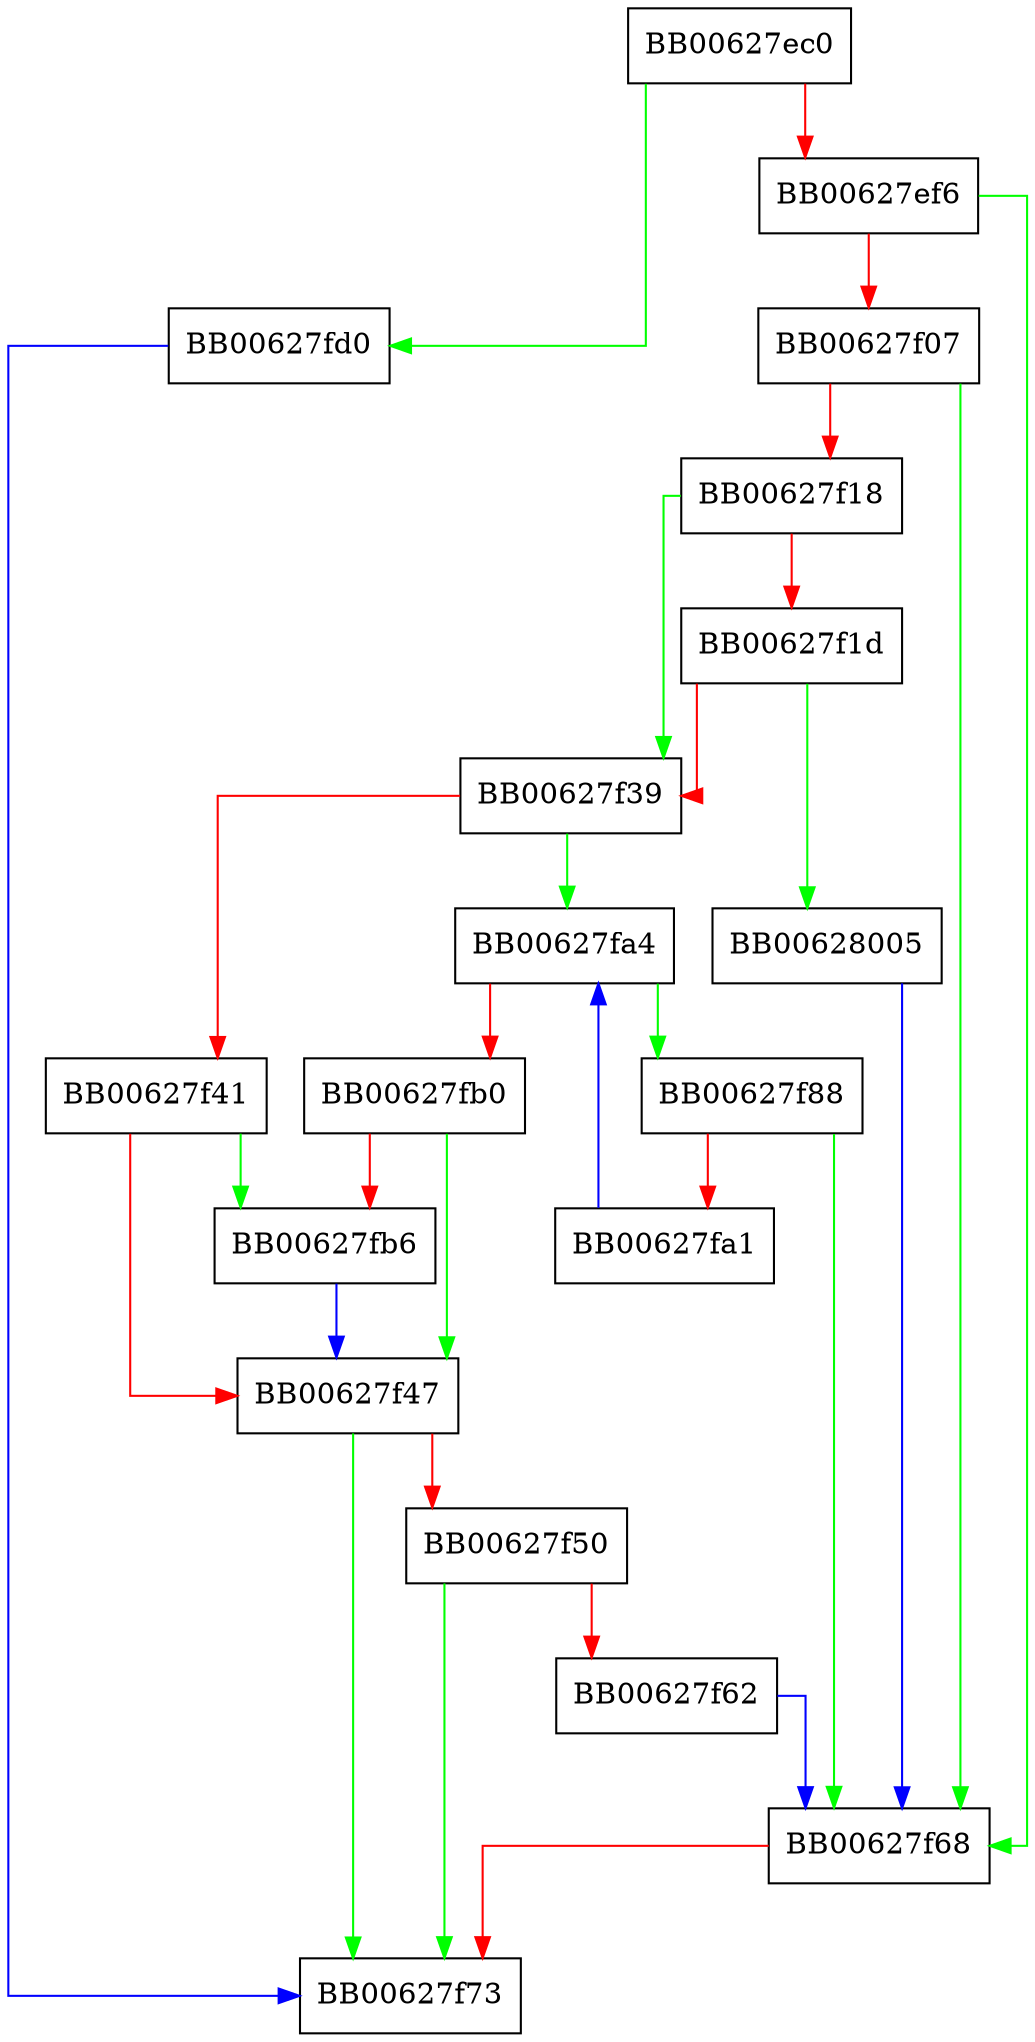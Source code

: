 digraph PKCS7_sign_ex {
  node [shape="box"];
  graph [splines=ortho];
  BB00627ec0 -> BB00627fd0 [color="green"];
  BB00627ec0 -> BB00627ef6 [color="red"];
  BB00627ef6 -> BB00627f68 [color="green"];
  BB00627ef6 -> BB00627f07 [color="red"];
  BB00627f07 -> BB00627f68 [color="green"];
  BB00627f07 -> BB00627f18 [color="red"];
  BB00627f18 -> BB00627f39 [color="green"];
  BB00627f18 -> BB00627f1d [color="red"];
  BB00627f1d -> BB00628005 [color="green"];
  BB00627f1d -> BB00627f39 [color="red"];
  BB00627f39 -> BB00627fa4 [color="green"];
  BB00627f39 -> BB00627f41 [color="red"];
  BB00627f41 -> BB00627fb6 [color="green"];
  BB00627f41 -> BB00627f47 [color="red"];
  BB00627f47 -> BB00627f73 [color="green"];
  BB00627f47 -> BB00627f50 [color="red"];
  BB00627f50 -> BB00627f73 [color="green"];
  BB00627f50 -> BB00627f62 [color="red"];
  BB00627f62 -> BB00627f68 [color="blue"];
  BB00627f68 -> BB00627f73 [color="red"];
  BB00627f88 -> BB00627f68 [color="green"];
  BB00627f88 -> BB00627fa1 [color="red"];
  BB00627fa1 -> BB00627fa4 [color="blue"];
  BB00627fa4 -> BB00627f88 [color="green"];
  BB00627fa4 -> BB00627fb0 [color="red"];
  BB00627fb0 -> BB00627f47 [color="green"];
  BB00627fb0 -> BB00627fb6 [color="red"];
  BB00627fb6 -> BB00627f47 [color="blue"];
  BB00627fd0 -> BB00627f73 [color="blue"];
  BB00628005 -> BB00627f68 [color="blue"];
}